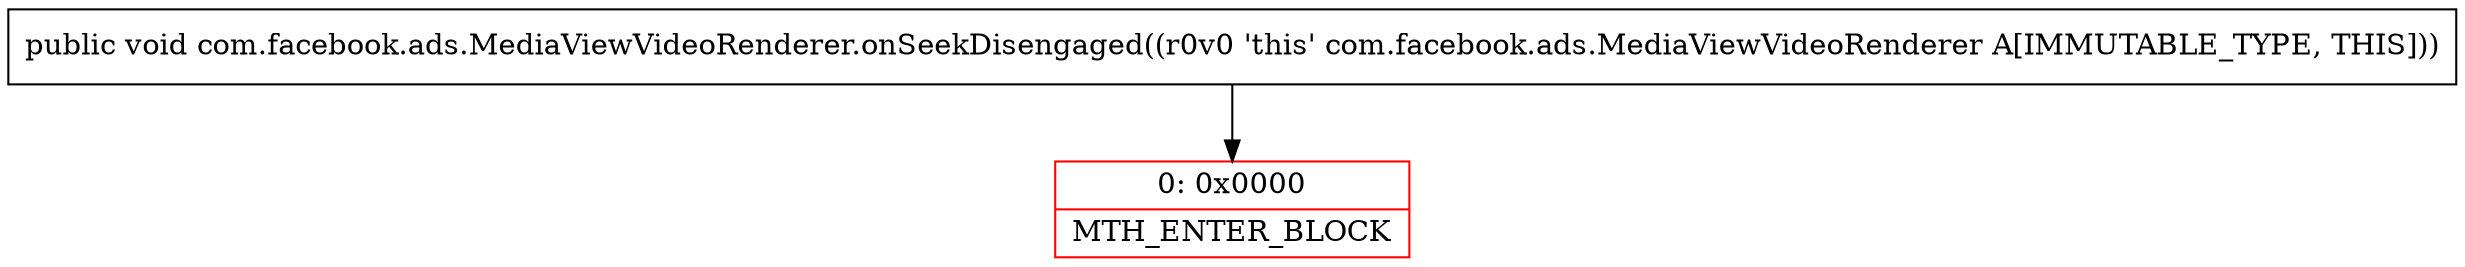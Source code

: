 digraph "CFG forcom.facebook.ads.MediaViewVideoRenderer.onSeekDisengaged()V" {
subgraph cluster_Region_2132487044 {
label = "R(0)";
node [shape=record,color=blue];
}
Node_0 [shape=record,color=red,label="{0\:\ 0x0000|MTH_ENTER_BLOCK\l}"];
MethodNode[shape=record,label="{public void com.facebook.ads.MediaViewVideoRenderer.onSeekDisengaged((r0v0 'this' com.facebook.ads.MediaViewVideoRenderer A[IMMUTABLE_TYPE, THIS])) }"];
MethodNode -> Node_0;
}

